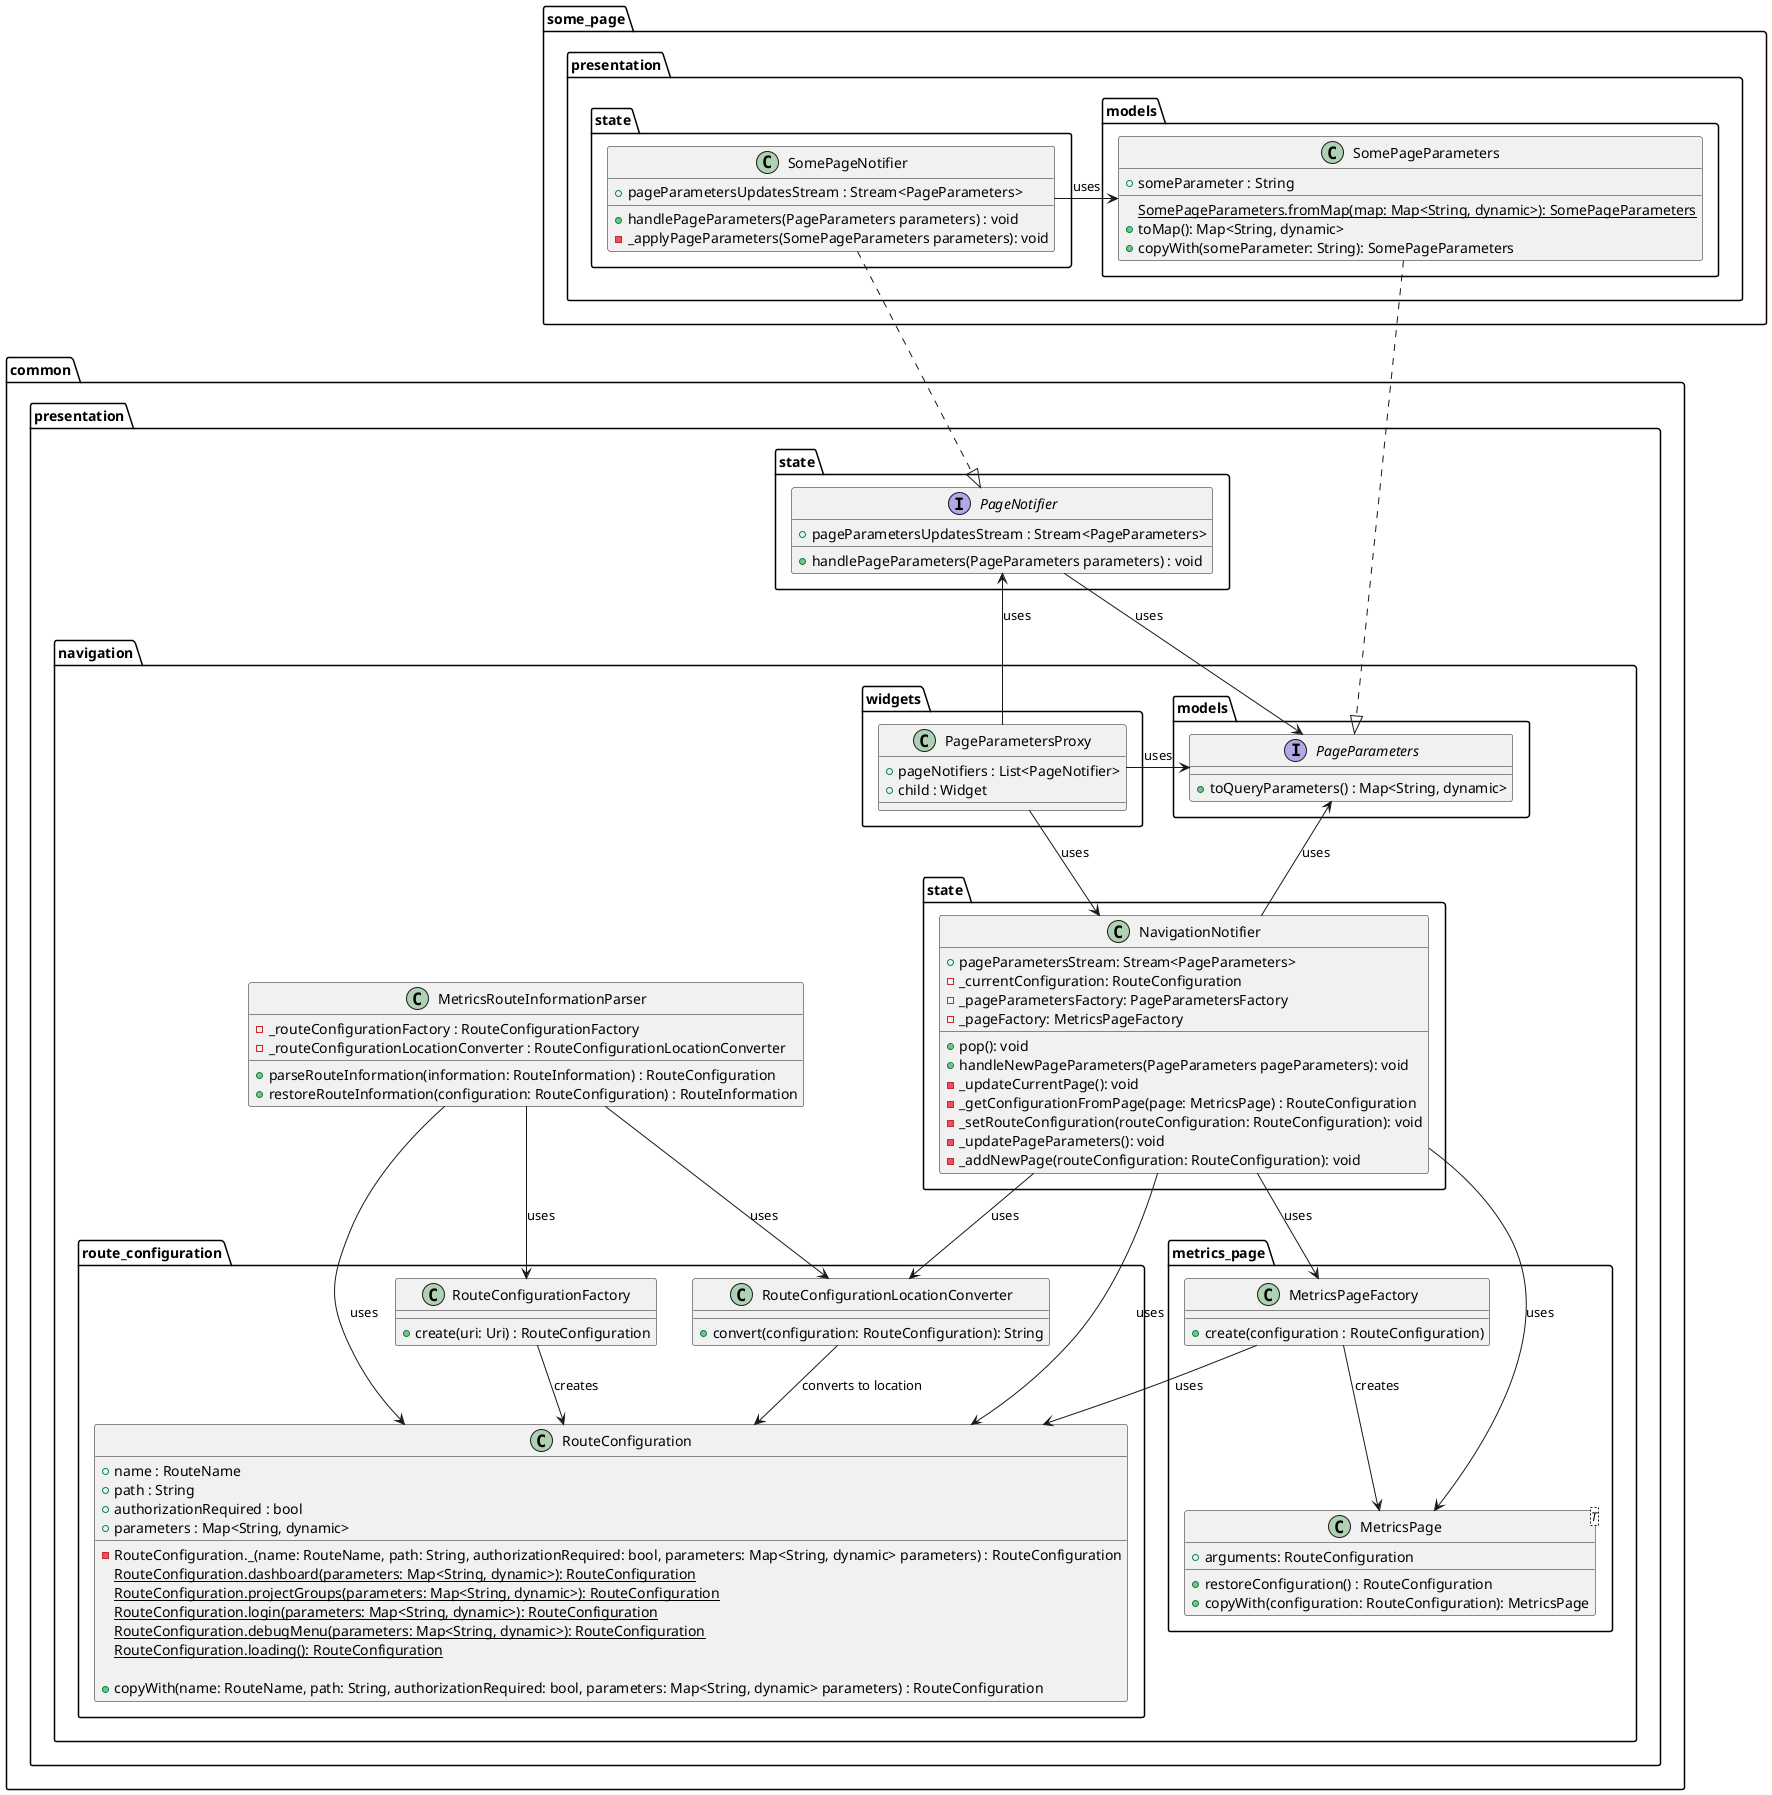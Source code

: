 @startuml deep_links_class_diagram
package common.presentation {
    package navigation {
        class MetricsRouteInformationParser {
            - _routeConfigurationFactory : RouteConfigurationFactory
            - _routeConfigurationLocationConverter : RouteConfigurationLocationConverter

            + parseRouteInformation(information: RouteInformation) : RouteConfiguration
            + restoreRouteInformation(configuration: RouteConfiguration) : RouteInformation
        }

        package metrics_page {
            class MetricsPage<T> {
                + arguments: RouteConfiguration

                + restoreConfiguration() : RouteConfiguration
                + copyWith(configuration: RouteConfiguration): MetricsPage
            }

            class MetricsPageFactory {
                + create(configuration : RouteConfiguration)
            }
        }

        package route_configuration {
            class RouteConfiguration {
                + name : RouteName
                + path : String
                + authorizationRequired : bool
                + parameters : Map<String, dynamic>

                - RouteConfiguration._(name: RouteName, path: String, authorizationRequired: bool, parameters: Map<String, dynamic> parameters) : RouteConfiguration
                {static} RouteConfiguration.dashboard(parameters: Map<String, dynamic>): RouteConfiguration
                {static} RouteConfiguration.projectGroups(parameters: Map<String, dynamic>): RouteConfiguration
                {static} RouteConfiguration.login(parameters: Map<String, dynamic>): RouteConfiguration
                {static} RouteConfiguration.debugMenu(parameters: Map<String, dynamic>): RouteConfiguration
                {static} RouteConfiguration.loading(): RouteConfiguration

                + copyWith(name: RouteName, path: String, authorizationRequired: bool, parameters: Map<String, dynamic> parameters) : RouteConfiguration
            }

            class RouteConfigurationFactory {
                + create(uri: Uri) : RouteConfiguration
            }

            class RouteConfigurationLocationConverter {
                + convert(configuration: RouteConfiguration): String
            }
        }

        package state {
            class NavigationNotifier {
                + pageParametersStream: Stream<PageParameters>
                - _currentConfiguration: RouteConfiguration
                - _pageParametersFactory: PageParametersFactory
                - _pageFactory: MetricsPageFactory

                + pop(): void
                + handleNewPageParameters(PageParameters pageParameters): void
                - _updateCurrentPage(): void
                - _getConfigurationFromPage(page: MetricsPage) : RouteConfiguration
                - _setRouteConfiguration(routeConfiguration: RouteConfiguration): void
                - _updatePageParameters(): void
                - _addNewPage(routeConfiguration: RouteConfiguration): void
            }
        }

        package models {
            interface PageParameters {
                + toQueryParameters() : Map<String, dynamic>
            }
        }

        package widgets {
            class PageParametersProxy {
                + pageNotifiers : List<PageNotifier>
                + child : Widget
            }
        }
    }

    package state as common_state {
        interface PageNotifier {
            + pageParametersUpdatesStream : Stream<PageParameters>
            + handlePageParameters(PageParameters parameters) : void
        }

    }
}

package some_page.presentation {
    package models as some_page_models {
        class SomePageParameters {
            + someParameter : String

            {static} SomePageParameters.fromMap(map: Map<String, dynamic>): SomePageParameters
            + toMap(): Map<String, dynamic>
            + copyWith(someParameter: String): SomePageParameters
        }
    }

   package state as some_page_state {
       class SomePageNotifier {
           + pageParametersUpdatesStream : Stream<PageParameters>
           + handlePageParameters(PageParameters parameters) : void
           - _applyPageParameters(SomePageParameters parameters): void
       }
   }
}

PageParametersProxy -up-> PageNotifier : uses
PageParametersProxy --> NavigationNotifier : uses
PageParametersProxy -right-> PageParameters : uses

PageNotifier --> PageParameters : uses

MetricsPageFactory --> MetricsPage : creates
MetricsPageFactory --> RouteConfiguration : uses

RouteConfigurationFactory --> RouteConfiguration : creates

MetricsRouteInformationParser --> RouteConfiguration : uses
MetricsRouteInformationParser --> RouteConfigurationLocationConverter : uses
MetricsRouteInformationParser --> RouteConfigurationFactory : uses

RouteConfigurationLocationConverter --> RouteConfiguration : converts to location

NavigationNotifier --> RouteConfigurationLocationConverter : uses
NavigationNotifier --> RouteConfiguration : uses
NavigationNotifier --> MetricsPageFactory : uses
NavigationNotifier --> MetricsPage : uses
NavigationNotifier -up-> PageParameters : uses

SomePageParameters ..|> PageParameters

SomePageNotifier ..|> PageNotifier
SomePageNotifier -left-> SomePageParameters : uses

@enduml
